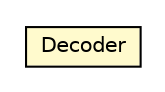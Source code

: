 #!/usr/local/bin/dot
#
# Class diagram 
# Generated by UMLGraph version R5_6-24-gf6e263 (http://www.umlgraph.org/)
#

digraph G {
	edge [fontname="Helvetica",fontsize=10,labelfontname="Helvetica",labelfontsize=10];
	node [fontname="Helvetica",fontsize=10,shape=plaintext];
	nodesep=0.25;
	ranksep=0.5;
	// org.qiweb.api.http.QueryString.Decoder
	c24535 [label=<<table title="org.qiweb.api.http.QueryString.Decoder" border="0" cellborder="1" cellspacing="0" cellpadding="2" port="p" bgcolor="lemonChiffon" href="./QueryString.Decoder.html">
		<tr><td><table border="0" cellspacing="0" cellpadding="1">
<tr><td align="center" balign="center"> Decoder </td></tr>
		</table></td></tr>
		</table>>, URL="./QueryString.Decoder.html", fontname="Helvetica", fontcolor="black", fontsize=10.0];
}

